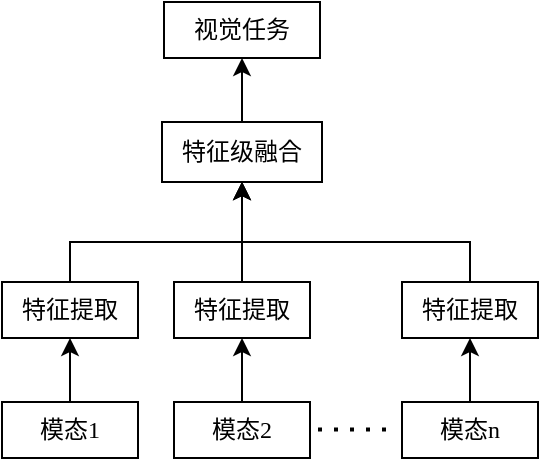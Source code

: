 <mxfile version="26.1.0">
  <diagram name="第 1 页" id="hPecYxOVQj3KBTBvCiyc">
    <mxGraphModel dx="530" dy="350" grid="1" gridSize="10" guides="1" tooltips="1" connect="1" arrows="1" fold="1" page="1" pageScale="1" pageWidth="827" pageHeight="1169" math="0" shadow="0">
      <root>
        <mxCell id="0" />
        <mxCell id="1" parent="0" />
        <mxCell id="kYIrAJBu82xSnNJDknrq-1" style="edgeStyle=orthogonalEdgeStyle;shape=connector;rounded=0;orthogonalLoop=1;jettySize=auto;html=1;entryX=0.5;entryY=1;entryDx=0;entryDy=0;strokeColor=default;align=center;verticalAlign=middle;fontFamily=Helvetica;fontSize=11;fontColor=default;labelBackgroundColor=default;endArrow=classic;" edge="1" parent="1" source="kYIrAJBu82xSnNJDknrq-2" target="kYIrAJBu82xSnNJDknrq-11">
          <mxGeometry relative="1" as="geometry">
            <Array as="points">
              <mxPoint x="154" y="290" />
              <mxPoint x="240" y="290" />
            </Array>
          </mxGeometry>
        </mxCell>
        <mxCell id="kYIrAJBu82xSnNJDknrq-2" value="特征提取" style="rounded=0;whiteSpace=wrap;html=1;fontFamily=宋体;fontSource=https%3A%2F%2Ffonts.googleapis.com%2Fcss%3Ffamily%3D%25E5%25AE%258B%25E4%25BD%2593;" vertex="1" parent="1">
          <mxGeometry x="120" y="310" width="68" height="28" as="geometry" />
        </mxCell>
        <mxCell id="kYIrAJBu82xSnNJDknrq-3" style="edgeStyle=none;shape=connector;rounded=0;orthogonalLoop=1;jettySize=auto;html=1;entryX=0.5;entryY=1;entryDx=0;entryDy=0;strokeColor=default;align=center;verticalAlign=middle;fontFamily=宋体;fontSize=11;fontColor=default;labelBackgroundColor=default;endArrow=classic;fontSource=https%3A%2F%2Ffonts.googleapis.com%2Fcss%3Ffamily%3D%25E5%25AE%258B%25E4%25BD%2593;" edge="1" parent="1" source="kYIrAJBu82xSnNJDknrq-4" target="kYIrAJBu82xSnNJDknrq-11">
          <mxGeometry relative="1" as="geometry" />
        </mxCell>
        <mxCell id="kYIrAJBu82xSnNJDknrq-4" value="特征提取" style="rounded=0;whiteSpace=wrap;html=1;fontFamily=宋体;fontSource=https%3A%2F%2Ffonts.googleapis.com%2Fcss%3Ffamily%3D%25E5%25AE%258B%25E4%25BD%2593;" vertex="1" parent="1">
          <mxGeometry x="206" y="310" width="68" height="28" as="geometry" />
        </mxCell>
        <mxCell id="kYIrAJBu82xSnNJDknrq-5" style="edgeStyle=orthogonalEdgeStyle;shape=connector;rounded=0;orthogonalLoop=1;jettySize=auto;html=1;entryX=0.5;entryY=1;entryDx=0;entryDy=0;strokeColor=default;align=center;verticalAlign=middle;fontFamily=Helvetica;fontSize=11;fontColor=default;labelBackgroundColor=default;endArrow=classic;exitX=0.5;exitY=0;exitDx=0;exitDy=0;" edge="1" parent="1" source="kYIrAJBu82xSnNJDknrq-6" target="kYIrAJBu82xSnNJDknrq-11">
          <mxGeometry relative="1" as="geometry">
            <Array as="points">
              <mxPoint x="354" y="290" />
              <mxPoint x="240" y="290" />
            </Array>
          </mxGeometry>
        </mxCell>
        <mxCell id="kYIrAJBu82xSnNJDknrq-6" value="特征提取" style="rounded=0;whiteSpace=wrap;html=1;fontFamily=宋体;fontSource=https%3A%2F%2Ffonts.googleapis.com%2Fcss%3Ffamily%3D%25E5%25AE%258B%25E4%25BD%2593;" vertex="1" parent="1">
          <mxGeometry x="320" y="310" width="68" height="28" as="geometry" />
        </mxCell>
        <mxCell id="kYIrAJBu82xSnNJDknrq-7" value="视觉任务" style="rounded=0;whiteSpace=wrap;html=1;fontFamily=宋体;fontSource=https%3A%2F%2Ffonts.googleapis.com%2Fcss%3Ffamily%3D%25E5%25AE%258B%25E4%25BD%2593;" vertex="1" parent="1">
          <mxGeometry x="201" y="170" width="78" height="28" as="geometry" />
        </mxCell>
        <mxCell id="kYIrAJBu82xSnNJDknrq-20" style="edgeStyle=orthogonalEdgeStyle;rounded=0;orthogonalLoop=1;jettySize=auto;html=1;entryX=0.5;entryY=1;entryDx=0;entryDy=0;" edge="1" parent="1" source="kYIrAJBu82xSnNJDknrq-11" target="kYIrAJBu82xSnNJDknrq-7">
          <mxGeometry relative="1" as="geometry" />
        </mxCell>
        <mxCell id="kYIrAJBu82xSnNJDknrq-11" value="特征级融合" style="rounded=0;whiteSpace=wrap;html=1;fontFamily=宋体;fontSource=https%3A%2F%2Ffonts.googleapis.com%2Fcss%3Ffamily%3D%25E5%25AE%258B%25E4%25BD%2593;" vertex="1" parent="1">
          <mxGeometry x="200" y="230" width="80" height="30" as="geometry" />
        </mxCell>
        <mxCell id="kYIrAJBu82xSnNJDknrq-12" value="" style="endArrow=none;dashed=1;html=1;dashPattern=1 3;strokeWidth=2;rounded=0;strokeColor=default;align=center;verticalAlign=middle;fontFamily=宋体;fontSize=11;fontColor=default;labelBackgroundColor=default;entryX=0;entryY=0.5;entryDx=0;entryDy=0;exitX=1;exitY=0.5;exitDx=0;exitDy=0;fontSource=https%3A%2F%2Ffonts.googleapis.com%2Fcss%3Ffamily%3D%25E5%25AE%258B%25E4%25BD%2593;" edge="1" parent="1">
          <mxGeometry width="50" height="50" relative="1" as="geometry">
            <mxPoint x="278" y="383.75" as="sourcePoint" />
            <mxPoint x="318" y="383.75" as="targetPoint" />
          </mxGeometry>
        </mxCell>
        <mxCell id="kYIrAJBu82xSnNJDknrq-17" style="edgeStyle=orthogonalEdgeStyle;rounded=0;orthogonalLoop=1;jettySize=auto;html=1;entryX=0.5;entryY=1;entryDx=0;entryDy=0;" edge="1" parent="1" source="kYIrAJBu82xSnNJDknrq-14" target="kYIrAJBu82xSnNJDknrq-2">
          <mxGeometry relative="1" as="geometry" />
        </mxCell>
        <mxCell id="kYIrAJBu82xSnNJDknrq-14" value="模态&lt;font face=&quot;Times New Roman&quot;&gt;1&lt;/font&gt;" style="rounded=0;whiteSpace=wrap;html=1;fontFamily=宋体;fontSource=https%3A%2F%2Ffonts.googleapis.com%2Fcss%3Ffamily%3D%25E5%25AE%258B%25E4%25BD%2593;" vertex="1" parent="1">
          <mxGeometry x="120" y="370" width="68" height="28" as="geometry" />
        </mxCell>
        <mxCell id="kYIrAJBu82xSnNJDknrq-18" style="edgeStyle=orthogonalEdgeStyle;rounded=0;orthogonalLoop=1;jettySize=auto;html=1;entryX=0.5;entryY=1;entryDx=0;entryDy=0;" edge="1" parent="1" source="kYIrAJBu82xSnNJDknrq-15" target="kYIrAJBu82xSnNJDknrq-4">
          <mxGeometry relative="1" as="geometry" />
        </mxCell>
        <mxCell id="kYIrAJBu82xSnNJDknrq-15" value="模态&lt;font face=&quot;Times New Roman&quot;&gt;2&lt;/font&gt;" style="rounded=0;whiteSpace=wrap;html=1;fontFamily=宋体;fontSource=https%3A%2F%2Ffonts.googleapis.com%2Fcss%3Ffamily%3D%25E5%25AE%258B%25E4%25BD%2593;" vertex="1" parent="1">
          <mxGeometry x="206" y="370" width="68" height="28" as="geometry" />
        </mxCell>
        <mxCell id="kYIrAJBu82xSnNJDknrq-19" style="edgeStyle=orthogonalEdgeStyle;rounded=0;orthogonalLoop=1;jettySize=auto;html=1;entryX=0.5;entryY=1;entryDx=0;entryDy=0;" edge="1" parent="1" source="kYIrAJBu82xSnNJDknrq-16" target="kYIrAJBu82xSnNJDknrq-6">
          <mxGeometry relative="1" as="geometry" />
        </mxCell>
        <mxCell id="kYIrAJBu82xSnNJDknrq-16" value="模态&lt;font face=&quot;Times New Roman&quot;&gt;n&lt;/font&gt;" style="rounded=0;whiteSpace=wrap;html=1;fontFamily=宋体;fontSource=https%3A%2F%2Ffonts.googleapis.com%2Fcss%3Ffamily%3D%25E5%25AE%258B%25E4%25BD%2593;" vertex="1" parent="1">
          <mxGeometry x="320" y="370" width="68" height="28" as="geometry" />
        </mxCell>
      </root>
    </mxGraphModel>
  </diagram>
</mxfile>
